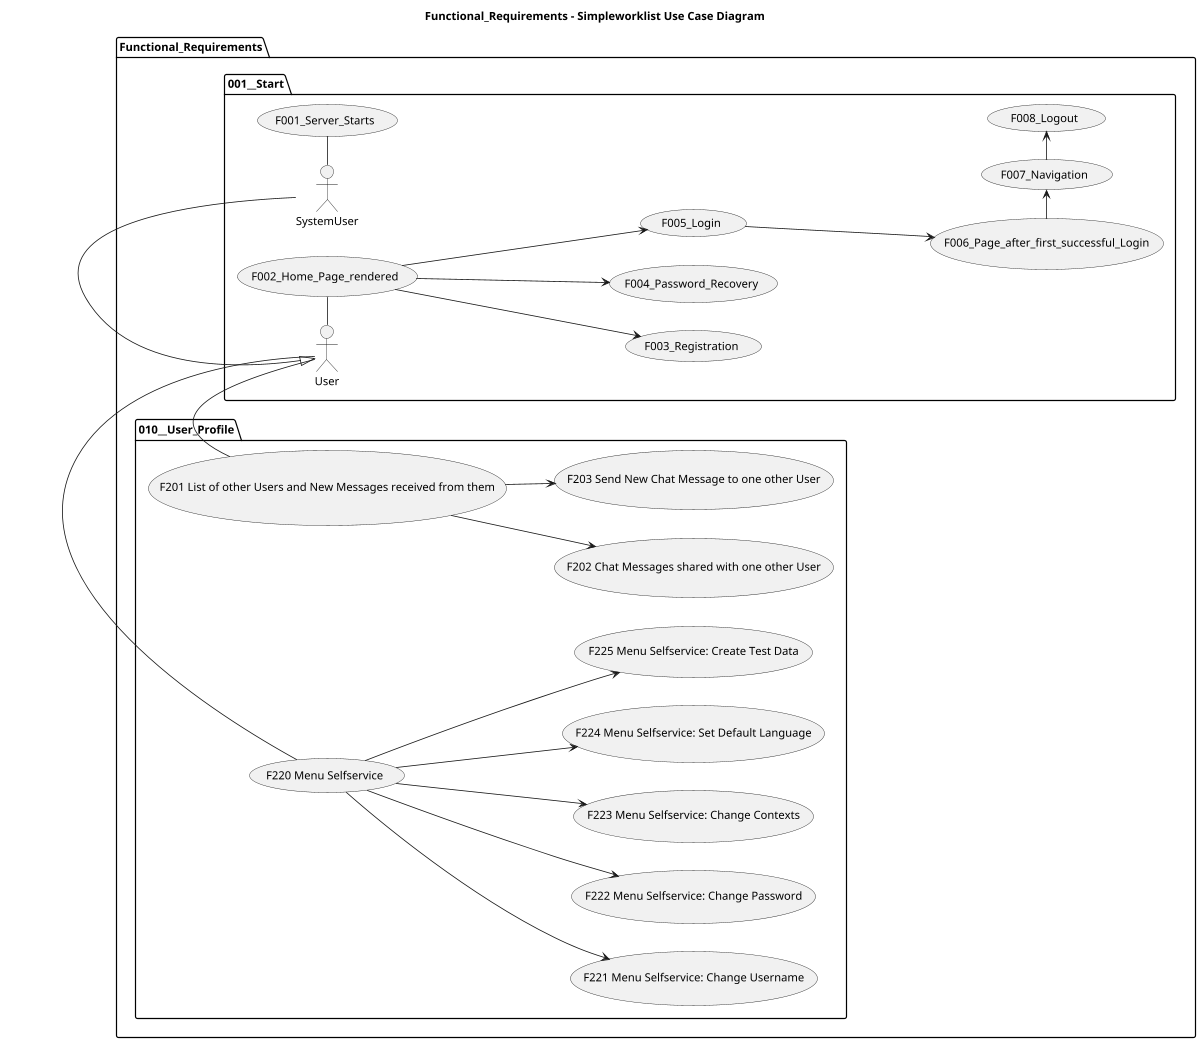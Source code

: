 @startuml

title Functional_Requirements - Simpleworklist Use Case Diagram

left to right direction
'top to bottom direction

'https://plantuml.com/use-case-diagram

scale 1200 width

package Functional_Requirements {

  package 001__Start {
    SystemUser - (F001_Server_Starts)
    User - (F002_Home_Page_rendered)
    (F002_Home_Page_rendered) --> (F003_Registration)
    (F002_Home_Page_rendered) --> (F004_Password_Recovery)
    (F002_Home_Page_rendered) --> (F005_Login)
    (F005_Login) ---> (F006_Page_after_first_successful_Login)
    (F006_Page_after_first_successful_Login) -> (F007_Navigation)
    (F007_Navigation) -> (F008_Logout)
  }

  package 010__User_Profile {
    User - (F201 List of other Users and New Messages received from them)
    (F201 List of other Users and New Messages received from them) --> (F202 Chat Messages shared with one other User)
    (F201 List of other Users and New Messages received from them) --> (F203 Send New Chat Message to one other User)
    User - (F220 Menu Selfservice)
    (F220 Menu Selfservice) --> (F221 Menu Selfservice: Change Username)
    (F220 Menu Selfservice) --> (F222 Menu Selfservice: Change Password)
    (F220 Menu Selfservice) --> (F223 Menu Selfservice: Change Contexts)
    (F220 Menu Selfservice) --> (F224 Menu Selfservice: Set Default Language)
    (F220 Menu Selfservice) --> (F225 Menu Selfservice: Create Test Data)
  }

  User <|- SystemUser
}
@enduml
